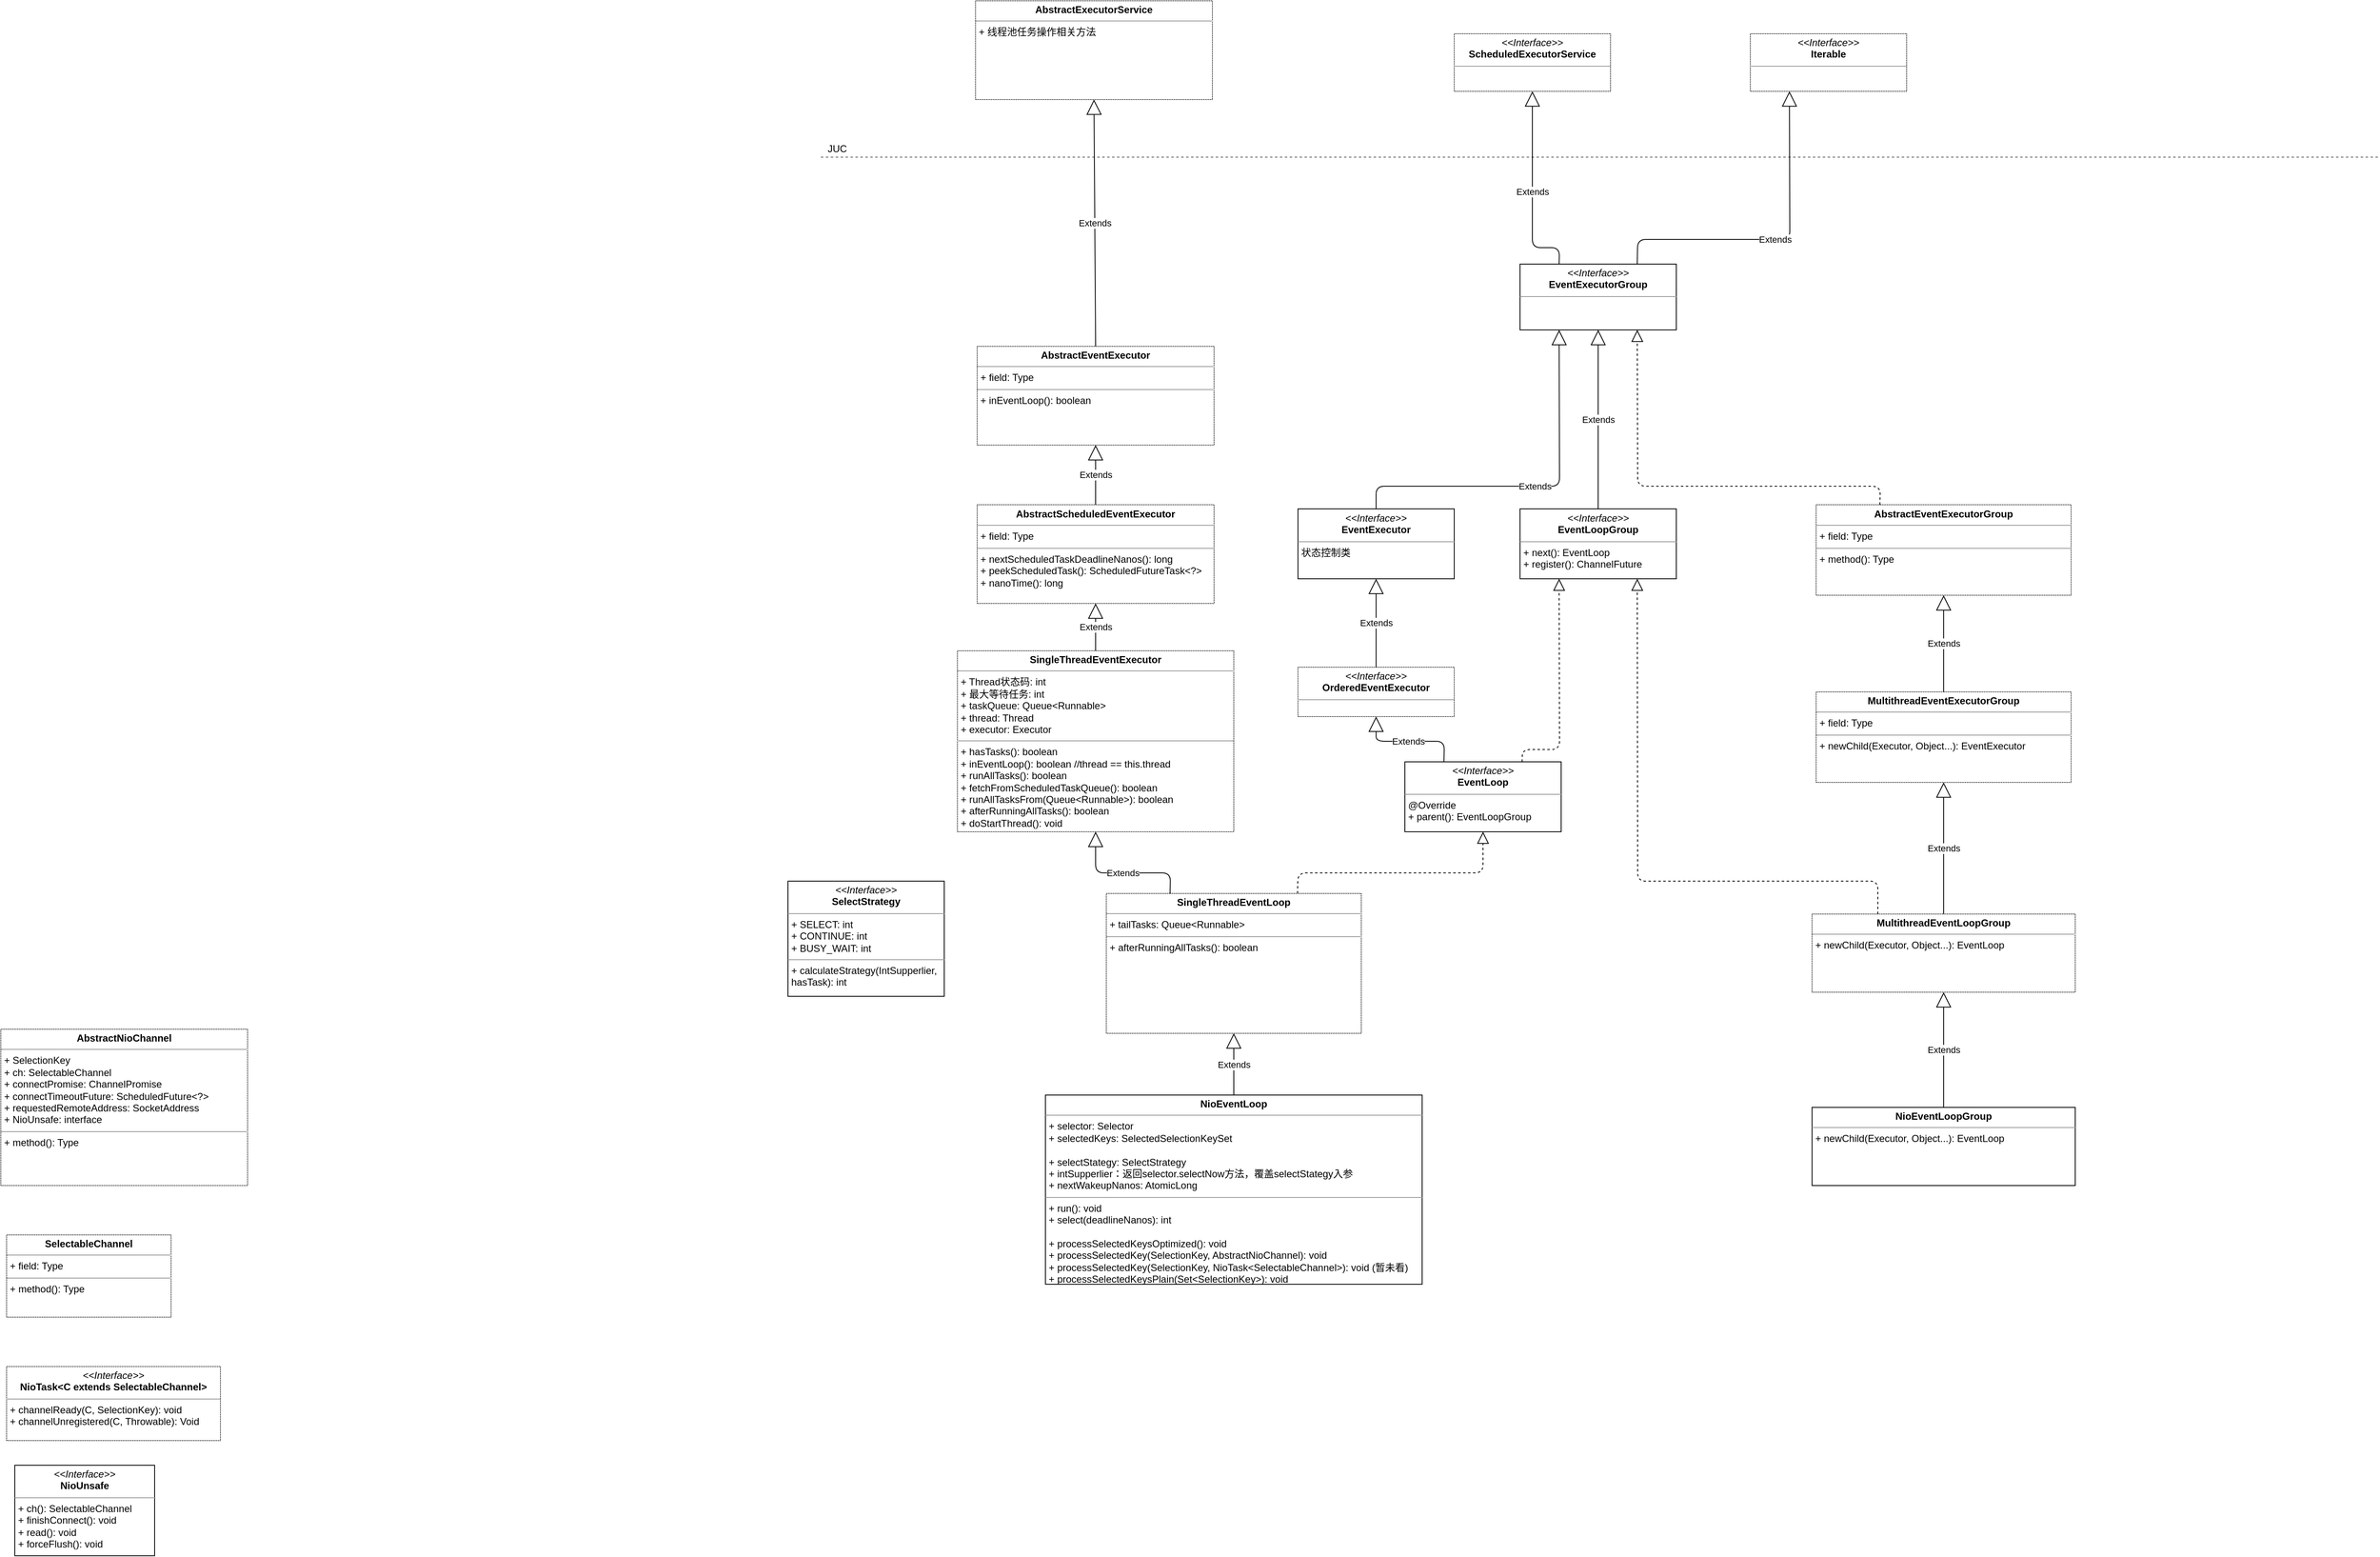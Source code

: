 <mxfile version="14.7.7" type="github" pages="3">
  <diagram id="DDf6Si7hI6gckKC9rxQ4" name="NioEventLoop">
    <mxGraphModel dx="2500" dy="1974" grid="1" gridSize="10" guides="1" tooltips="1" connect="1" arrows="1" fold="1" page="1" pageScale="1" pageWidth="827" pageHeight="1169" math="0" shadow="0">
      <root>
        <mxCell id="0" />
        <mxCell id="1" parent="0" />
        <mxCell id="Be-V4V3GPX-fZBKAhtMd-1" value="&lt;p style=&quot;margin: 0px ; margin-top: 4px ; text-align: center&quot;&gt;&lt;b&gt;SingleThreadEventExecutor&lt;/b&gt;&lt;/p&gt;&lt;hr size=&quot;1&quot;&gt;&lt;p style=&quot;margin: 0px ; margin-left: 4px&quot;&gt;+ Thread状态码: int&lt;/p&gt;&lt;p style=&quot;margin: 0px ; margin-left: 4px&quot;&gt;+ 最大等待任务: int&lt;/p&gt;&lt;p style=&quot;margin: 0px ; margin-left: 4px&quot;&gt;+ taskQueue: Queue&amp;lt;Runnable&amp;gt;&lt;/p&gt;&lt;p style=&quot;margin: 0px ; margin-left: 4px&quot;&gt;+ thread: Thread&lt;/p&gt;&lt;p style=&quot;margin: 0px ; margin-left: 4px&quot;&gt;+ executor: Executor&lt;/p&gt;&lt;hr size=&quot;1&quot;&gt;&lt;p style=&quot;margin: 0px ; margin-left: 4px&quot;&gt;+ hasTasks(): boolean&lt;/p&gt;&lt;p style=&quot;margin: 0px ; margin-left: 4px&quot;&gt;+ inEventLoop(): boolean //thread == this.thread&lt;/p&gt;&lt;p style=&quot;margin: 0px ; margin-left: 4px&quot;&gt;+ runAllTasks(): boolean&lt;/p&gt;&lt;p style=&quot;margin: 0px ; margin-left: 4px&quot;&gt;+ fetchFromScheduledTaskQueue(): boolean&lt;/p&gt;&lt;p style=&quot;margin: 0px ; margin-left: 4px&quot;&gt;+ runAllTasksFrom(Queue&amp;lt;Runnable&amp;gt;): boolean&lt;/p&gt;&lt;p style=&quot;margin: 0px ; margin-left: 4px&quot;&gt;+ afterRunningAllTasks(): boolean&lt;/p&gt;&lt;p style=&quot;margin: 0px ; margin-left: 4px&quot;&gt;+ doStartThread(): void&lt;/p&gt;" style="verticalAlign=top;align=left;overflow=fill;fontSize=12;fontFamily=Helvetica;html=1;dashed=1;dashPattern=1 1;" parent="1" vertex="1">
          <mxGeometry x="336" y="120" width="336" height="220" as="geometry" />
        </mxCell>
        <mxCell id="Zlzf69k-lu1rIVjhK5aO-1" value="&lt;p style=&quot;margin: 0px ; margin-top: 4px ; text-align: center&quot;&gt;&lt;b&gt;SingleThreadEventLoop&lt;/b&gt;&lt;/p&gt;&lt;hr size=&quot;1&quot;&gt;&lt;p style=&quot;margin: 0px ; margin-left: 4px&quot;&gt;+ tailTasks: Queue&amp;lt;Runnable&amp;gt;&lt;/p&gt;&lt;hr size=&quot;1&quot;&gt;&lt;p style=&quot;margin: 0px ; margin-left: 4px&quot;&gt;+ afterRunningAllTasks(): boolean&lt;/p&gt;" style="verticalAlign=top;align=left;overflow=fill;fontSize=12;fontFamily=Helvetica;html=1;dashed=1;dashPattern=1 1;" parent="1" vertex="1">
          <mxGeometry x="517" y="415" width="310" height="170" as="geometry" />
        </mxCell>
        <mxCell id="Zlzf69k-lu1rIVjhK5aO-2" value="&lt;p style=&quot;margin: 0px ; margin-top: 4px ; text-align: center&quot;&gt;&lt;i&gt;&amp;lt;&amp;lt;Interface&amp;gt;&amp;gt;&lt;/i&gt;&lt;br&gt;&lt;b&gt;EventLoop&lt;/b&gt;&lt;/p&gt;&lt;hr size=&quot;1&quot;&gt;&lt;p style=&quot;margin: 0px ; margin-left: 4px&quot;&gt;&lt;/p&gt;&lt;p style=&quot;margin: 0px ; margin-left: 4px&quot;&gt;@Override&lt;/p&gt;&lt;p style=&quot;margin: 0px ; margin-left: 4px&quot;&gt;+ parent(): EventLoopGroup&lt;br&gt;&lt;br&gt;&lt;/p&gt;" style="verticalAlign=top;align=left;overflow=fill;fontSize=12;fontFamily=Helvetica;html=1;" parent="1" vertex="1">
          <mxGeometry x="880" y="255" width="190" height="85" as="geometry" />
        </mxCell>
        <mxCell id="Zlzf69k-lu1rIVjhK5aO-3" value="&lt;p style=&quot;margin: 0px ; margin-top: 4px ; text-align: center&quot;&gt;&lt;i&gt;&amp;lt;&amp;lt;Interface&amp;gt;&amp;gt;&lt;/i&gt;&lt;br&gt;&lt;b&gt;EventLoopGroup&lt;/b&gt;&lt;/p&gt;&lt;hr size=&quot;1&quot;&gt;&lt;p style=&quot;margin: 0px ; margin-left: 4px&quot;&gt;&lt;/p&gt;&lt;p style=&quot;margin: 0px ; margin-left: 4px&quot;&gt;&lt;span&gt;+ next(): EventLoop&lt;/span&gt;&lt;br&gt;&lt;/p&gt;&lt;p style=&quot;margin: 0px ; margin-left: 4px&quot;&gt;&lt;span&gt;+ register(): ChannelFuture&lt;/span&gt;&lt;/p&gt;&lt;p style=&quot;margin: 0px ; margin-left: 4px&quot;&gt;&lt;br&gt;&lt;/p&gt;" style="verticalAlign=top;align=left;overflow=fill;fontSize=12;fontFamily=Helvetica;html=1;" parent="1" vertex="1">
          <mxGeometry x="1020" y="-52.5" width="190" height="85" as="geometry" />
        </mxCell>
        <mxCell id="Zlzf69k-lu1rIVjhK5aO-4" value="&lt;p style=&quot;margin: 0px ; margin-top: 4px ; text-align: center&quot;&gt;&lt;i&gt;&amp;lt;&amp;lt;Interface&amp;gt;&amp;gt;&lt;/i&gt;&lt;br&gt;&lt;b&gt;EventExecutor&lt;/b&gt;&lt;/p&gt;&lt;hr size=&quot;1&quot;&gt;&lt;p style=&quot;margin: 0px ; margin-left: 4px&quot;&gt;&lt;/p&gt;&lt;p style=&quot;margin: 0px ; margin-left: 4px&quot;&gt;状态控制类&lt;/p&gt;&lt;p style=&quot;margin: 0px ; margin-left: 4px&quot;&gt;&lt;br&gt;&lt;/p&gt;" style="verticalAlign=top;align=left;overflow=fill;fontSize=12;fontFamily=Helvetica;html=1;" parent="1" vertex="1">
          <mxGeometry x="750" y="-52.5" width="190" height="85" as="geometry" />
        </mxCell>
        <mxCell id="Zlzf69k-lu1rIVjhK5aO-5" value="Extends" style="endArrow=block;endSize=16;endFill=0;html=1;entryX=0.5;entryY=1;entryDx=0;entryDy=0;exitX=0.25;exitY=0;exitDx=0;exitDy=0;" parent="1" source="Zlzf69k-lu1rIVjhK5aO-1" target="Be-V4V3GPX-fZBKAhtMd-1" edge="1">
          <mxGeometry width="160" relative="1" as="geometry">
            <mxPoint x="672" y="410" as="sourcePoint" />
            <mxPoint x="780" y="210" as="targetPoint" />
            <Array as="points">
              <mxPoint x="595" y="390" />
              <mxPoint x="504" y="390" />
            </Array>
          </mxGeometry>
        </mxCell>
        <mxCell id="Zlzf69k-lu1rIVjhK5aO-6" value="" style="endArrow=block;dashed=1;endFill=0;endSize=12;html=1;exitX=0.75;exitY=0;exitDx=0;exitDy=0;entryX=0.5;entryY=1;entryDx=0;entryDy=0;" parent="1" source="Zlzf69k-lu1rIVjhK5aO-1" target="Zlzf69k-lu1rIVjhK5aO-2" edge="1">
          <mxGeometry width="160" relative="1" as="geometry">
            <mxPoint x="770" y="320" as="sourcePoint" />
            <mxPoint x="930" y="320" as="targetPoint" />
            <Array as="points">
              <mxPoint x="750" y="390" />
              <mxPoint x="975" y="390" />
            </Array>
          </mxGeometry>
        </mxCell>
        <mxCell id="Zlzf69k-lu1rIVjhK5aO-8" value="&lt;p style=&quot;margin: 0px ; margin-top: 4px ; text-align: center&quot;&gt;&lt;b&gt;NioEventLoop&lt;/b&gt;&lt;/p&gt;&lt;hr size=&quot;1&quot;&gt;&lt;p style=&quot;margin: 0px ; margin-left: 4px&quot;&gt;+ selector: Selector&lt;/p&gt;&lt;p style=&quot;margin: 0px ; margin-left: 4px&quot;&gt;+ selectedKeys: SelectedSelectionKeySet&lt;/p&gt;&lt;p style=&quot;margin: 0px ; margin-left: 4px&quot;&gt;&lt;br&gt;&lt;/p&gt;&lt;p style=&quot;margin: 0px ; margin-left: 4px&quot;&gt;+ selectStategy: SelectStrategy&lt;/p&gt;&lt;p style=&quot;margin: 0px ; margin-left: 4px&quot;&gt;+ intSupperlier：返回selector.selectNow方法，覆盖selectStategy入参&lt;/p&gt;&lt;p style=&quot;margin: 0px ; margin-left: 4px&quot;&gt;+ nextWakeupNanos: AtomicLong&lt;/p&gt;&lt;hr size=&quot;1&quot;&gt;&lt;p style=&quot;margin: 0px ; margin-left: 4px&quot;&gt;+ run(): void&lt;/p&gt;&lt;p style=&quot;margin: 0px ; margin-left: 4px&quot;&gt;+ select(deadlineNanos): int&lt;/p&gt;&lt;p style=&quot;margin: 0px ; margin-left: 4px&quot;&gt;&lt;br&gt;&lt;/p&gt;&lt;p style=&quot;margin: 0px ; margin-left: 4px&quot;&gt;+ processSelectedKeysOptimized(): void&lt;/p&gt;&lt;p style=&quot;margin: 0px ; margin-left: 4px&quot;&gt;+ processSelectedKey(SelectionKey, AbstractNioChannel): void&lt;/p&gt;&lt;p style=&quot;margin: 0px ; margin-left: 4px&quot;&gt;+ processSelectedKey(SelectionKey, NioTask&amp;lt;SelectableChannel&amp;gt;): void (暂未看)&lt;/p&gt;&lt;p style=&quot;margin: 0px ; margin-left: 4px&quot;&gt;+ processSelectedKeysPlain(Set&amp;lt;SelectionKey&amp;gt;): void&lt;/p&gt;" style="verticalAlign=top;align=left;overflow=fill;fontSize=12;fontFamily=Helvetica;html=1;" parent="1" vertex="1">
          <mxGeometry x="443" y="660" width="458" height="230" as="geometry" />
        </mxCell>
        <mxCell id="Zlzf69k-lu1rIVjhK5aO-9" value="Extends" style="endArrow=block;endSize=16;endFill=0;html=1;exitX=0.5;exitY=0;exitDx=0;exitDy=0;entryX=0.5;entryY=1;entryDx=0;entryDy=0;" parent="1" source="Zlzf69k-lu1rIVjhK5aO-8" target="Zlzf69k-lu1rIVjhK5aO-1" edge="1">
          <mxGeometry width="160" relative="1" as="geometry">
            <mxPoint x="500" y="610" as="sourcePoint" />
            <mxPoint x="660" y="610" as="targetPoint" />
          </mxGeometry>
        </mxCell>
        <mxCell id="Zlzf69k-lu1rIVjhK5aO-10" value="&lt;p style=&quot;margin: 0px ; margin-top: 4px ; text-align: center&quot;&gt;&lt;i&gt;&amp;lt;&amp;lt;Interface&amp;gt;&amp;gt;&lt;/i&gt;&lt;br&gt;&lt;b&gt;SelectStrategy&lt;/b&gt;&lt;/p&gt;&lt;hr size=&quot;1&quot;&gt;&lt;p style=&quot;margin: 0px ; margin-left: 4px&quot;&gt;+ SELECT: int&lt;br&gt;+ CONTINUE: int&lt;/p&gt;&lt;p style=&quot;margin: 0px ; margin-left: 4px&quot;&gt;+ BUSY_WAIT: int&lt;/p&gt;&lt;hr size=&quot;1&quot;&gt;&lt;p style=&quot;margin: 0px ; margin-left: 4px&quot;&gt;+ calculateStrategy(IntSupperlier,&lt;/p&gt;&lt;p style=&quot;margin: 0px ; margin-left: 4px&quot;&gt;hasTask): int&lt;br&gt;&lt;/p&gt;" style="verticalAlign=top;align=left;overflow=fill;fontSize=12;fontFamily=Helvetica;html=1;" parent="1" vertex="1">
          <mxGeometry x="130" y="400" width="190" height="140" as="geometry" />
        </mxCell>
        <mxCell id="Zlzf69k-lu1rIVjhK5aO-11" value="&lt;p style=&quot;margin: 0px ; margin-top: 4px ; text-align: center&quot;&gt;&lt;b&gt;AbstractScheduledEventExecutor&lt;/b&gt;&lt;/p&gt;&lt;hr size=&quot;1&quot;&gt;&lt;p style=&quot;margin: 0px ; margin-left: 4px&quot;&gt;+ field: Type&lt;/p&gt;&lt;hr size=&quot;1&quot;&gt;&lt;p style=&quot;margin: 0px ; margin-left: 4px&quot;&gt;+ nextScheduledTaskDeadlineNanos(): long&lt;/p&gt;&lt;p style=&quot;margin: 0px ; margin-left: 4px&quot;&gt;+ peekScheduledTask(): ScheduledFutureTask&amp;lt;?&amp;gt;&lt;/p&gt;&lt;p style=&quot;margin: 0px ; margin-left: 4px&quot;&gt;+ nanoTime(): long&lt;/p&gt;&lt;p style=&quot;margin: 0px ; margin-left: 4px&quot;&gt;&lt;br&gt;&lt;/p&gt;" style="verticalAlign=top;align=left;overflow=fill;fontSize=12;fontFamily=Helvetica;html=1;dashed=1;dashPattern=1 1;" parent="1" vertex="1">
          <mxGeometry x="360" y="-57.5" width="288" height="120" as="geometry" />
        </mxCell>
        <mxCell id="Zlzf69k-lu1rIVjhK5aO-13" value="&lt;p style=&quot;margin: 0px ; margin-top: 4px ; text-align: center&quot;&gt;&lt;b&gt;AbstractEventExecutor&lt;/b&gt;&lt;/p&gt;&lt;hr size=&quot;1&quot;&gt;&lt;p style=&quot;margin: 0px ; margin-left: 4px&quot;&gt;+ field: Type&lt;/p&gt;&lt;hr size=&quot;1&quot;&gt;&lt;p style=&quot;margin: 0px ; margin-left: 4px&quot;&gt;+ inEventLoop(): boolean&lt;/p&gt;" style="verticalAlign=top;align=left;overflow=fill;fontSize=12;fontFamily=Helvetica;html=1;dashed=1;dashPattern=1 1;" parent="1" vertex="1">
          <mxGeometry x="360" y="-250" width="288" height="120" as="geometry" />
        </mxCell>
        <mxCell id="Zlzf69k-lu1rIVjhK5aO-14" value="&lt;p style=&quot;margin: 0px ; margin-top: 4px ; text-align: center&quot;&gt;&lt;i&gt;&amp;lt;&amp;lt;Interface&amp;gt;&amp;gt;&lt;/i&gt;&lt;br&gt;&lt;b&gt;EventExecutorGroup&lt;/b&gt;&lt;/p&gt;&lt;hr size=&quot;1&quot;&gt;&lt;p style=&quot;margin: 0px ; margin-left: 4px&quot;&gt;&lt;br&gt;&lt;/p&gt;" style="verticalAlign=top;align=left;overflow=fill;fontSize=12;fontFamily=Helvetica;html=1;" parent="1" vertex="1">
          <mxGeometry x="1020" y="-350" width="190" height="80" as="geometry" />
        </mxCell>
        <mxCell id="Zlzf69k-lu1rIVjhK5aO-15" value="&lt;p style=&quot;margin: 0px ; margin-top: 4px ; text-align: center&quot;&gt;&lt;b&gt;AbstractExecutorService&lt;/b&gt;&lt;/p&gt;&lt;hr size=&quot;1&quot;&gt;&lt;p style=&quot;margin: 0px ; margin-left: 4px&quot;&gt;+ 线程池任务操作相关方法&lt;/p&gt;" style="verticalAlign=top;align=left;overflow=fill;fontSize=12;fontFamily=Helvetica;html=1;dashed=1;dashPattern=1 1;" parent="1" vertex="1">
          <mxGeometry x="358" y="-670" width="288" height="120" as="geometry" />
        </mxCell>
        <mxCell id="Zlzf69k-lu1rIVjhK5aO-16" value="" style="endArrow=none;dashed=1;html=1;fillColor=#f5f5f5;strokeColor=#666666;" parent="1" edge="1">
          <mxGeometry width="50" height="50" relative="1" as="geometry">
            <mxPoint x="170" y="-480" as="sourcePoint" />
            <mxPoint x="2062.941" y="-480" as="targetPoint" />
          </mxGeometry>
        </mxCell>
        <mxCell id="Zlzf69k-lu1rIVjhK5aO-17" value="JUC" style="text;html=1;strokeColor=none;fillColor=none;align=center;verticalAlign=middle;whiteSpace=wrap;rounded=0;" parent="1" vertex="1">
          <mxGeometry x="170" y="-500" width="40" height="20" as="geometry" />
        </mxCell>
        <mxCell id="Zlzf69k-lu1rIVjhK5aO-19" value="Extends" style="endArrow=block;endSize=16;endFill=0;html=1;exitX=0.5;exitY=0;exitDx=0;exitDy=0;entryX=0.5;entryY=1;entryDx=0;entryDy=0;" parent="1" source="Zlzf69k-lu1rIVjhK5aO-13" target="Zlzf69k-lu1rIVjhK5aO-15" edge="1">
          <mxGeometry width="160" relative="1" as="geometry">
            <mxPoint x="470" y="-460" as="sourcePoint" />
            <mxPoint x="630" y="-460" as="targetPoint" />
          </mxGeometry>
        </mxCell>
        <mxCell id="Zlzf69k-lu1rIVjhK5aO-20" value="Extends" style="endArrow=block;endSize=16;endFill=0;html=1;exitX=0.5;exitY=0;exitDx=0;exitDy=0;entryX=0.5;entryY=1;entryDx=0;entryDy=0;" parent="1" source="Be-V4V3GPX-fZBKAhtMd-1" target="Zlzf69k-lu1rIVjhK5aO-11" edge="1">
          <mxGeometry width="160" relative="1" as="geometry">
            <mxPoint x="512" y="410" as="sourcePoint" />
            <mxPoint x="512" y="320" as="targetPoint" />
          </mxGeometry>
        </mxCell>
        <mxCell id="Zlzf69k-lu1rIVjhK5aO-21" value="Extends" style="endArrow=block;endSize=16;endFill=0;html=1;exitX=0.5;exitY=0;exitDx=0;exitDy=0;entryX=0.5;entryY=1;entryDx=0;entryDy=0;" parent="1" source="Zlzf69k-lu1rIVjhK5aO-11" target="Zlzf69k-lu1rIVjhK5aO-13" edge="1">
          <mxGeometry width="160" relative="1" as="geometry">
            <mxPoint x="522" y="420" as="sourcePoint" />
            <mxPoint x="522" y="330" as="targetPoint" />
          </mxGeometry>
        </mxCell>
        <mxCell id="3vGNYZLkO1yV4LC2Xz1X-1" value="&lt;p style=&quot;margin: 0px ; margin-top: 4px ; text-align: center&quot;&gt;&lt;b&gt;AbstractNioChannel&lt;/b&gt;&lt;/p&gt;&lt;hr size=&quot;1&quot;&gt;&lt;p style=&quot;margin: 0px ; margin-left: 4px&quot;&gt;+ SelectionKey&lt;/p&gt;&lt;p style=&quot;margin: 0px ; margin-left: 4px&quot;&gt;+ ch: SelectableChannel&lt;/p&gt;&lt;p style=&quot;margin: 0px ; margin-left: 4px&quot;&gt;+ connectPromise: ChannelPromise&lt;/p&gt;&lt;p style=&quot;margin: 0px ; margin-left: 4px&quot;&gt;+ connectTimeoutFuture: ScheduledFuture&amp;lt;?&amp;gt;&lt;/p&gt;&lt;p style=&quot;margin: 0px ; margin-left: 4px&quot;&gt;+ requestedRemoteAddress: SocketAddress&lt;/p&gt;&lt;p style=&quot;margin: 0px ; margin-left: 4px&quot;&gt;+ NioUnsafe: interface&lt;/p&gt;&lt;hr size=&quot;1&quot;&gt;&lt;p style=&quot;margin: 0px ; margin-left: 4px&quot;&gt;+ method(): Type&lt;/p&gt;" style="verticalAlign=top;align=left;overflow=fill;fontSize=12;fontFamily=Helvetica;html=1;dashed=1;dashPattern=1 1;" parent="1" vertex="1">
          <mxGeometry x="-827" y="580" width="300" height="190" as="geometry" />
        </mxCell>
        <mxCell id="mLZd_gFcnLGiPh0xzBFw-1" value="&lt;p style=&quot;margin: 0px ; margin-top: 4px ; text-align: center&quot;&gt;&lt;i&gt;&amp;lt;&amp;lt;Interface&amp;gt;&amp;gt;&lt;/i&gt;&lt;br&gt;&lt;b&gt;NioUnsafe&lt;/b&gt;&lt;/p&gt;&lt;hr size=&quot;1&quot;&gt;&lt;p style=&quot;margin: 0px ; margin-left: 4px&quot;&gt;+ ch(): SelectableChannel&lt;br&gt;+ finishConnect(): void&lt;/p&gt;&lt;p style=&quot;margin: 0px ; margin-left: 4px&quot;&gt;+ read(): void&lt;/p&gt;&lt;p style=&quot;margin: 0px ; margin-left: 4px&quot;&gt;+ forceFlush(): void&lt;/p&gt;" style="verticalAlign=top;align=left;overflow=fill;fontSize=12;fontFamily=Helvetica;html=1;" parent="1" vertex="1">
          <mxGeometry x="-810" y="1110" width="170" height="110" as="geometry" />
        </mxCell>
        <mxCell id="JGBUPyrE6SJgA9BxXM_N-1" value="&lt;p style=&quot;margin: 0px ; margin-top: 4px ; text-align: center&quot;&gt;&lt;b&gt;SelectableChannel&lt;/b&gt;&lt;/p&gt;&lt;hr size=&quot;1&quot;&gt;&lt;p style=&quot;margin: 0px ; margin-left: 4px&quot;&gt;+ field: Type&lt;/p&gt;&lt;hr size=&quot;1&quot;&gt;&lt;p style=&quot;margin: 0px ; margin-left: 4px&quot;&gt;+ method(): Type&lt;/p&gt;" style="verticalAlign=top;align=left;overflow=fill;fontSize=12;fontFamily=Helvetica;html=1;dashed=1;dashPattern=1 1;" parent="1" vertex="1">
          <mxGeometry x="-820" y="830" width="200" height="100" as="geometry" />
        </mxCell>
        <mxCell id="JGBUPyrE6SJgA9BxXM_N-2" value="&lt;p style=&quot;margin: 0px ; margin-top: 4px ; text-align: center&quot;&gt;&lt;i&gt;&amp;lt;&amp;lt;Interface&amp;gt;&amp;gt;&lt;/i&gt;&lt;br&gt;&lt;b&gt;NioTask&amp;lt;C extends SelectableChannel&amp;gt;&lt;/b&gt;&lt;/p&gt;&lt;hr size=&quot;1&quot;&gt;&lt;p style=&quot;margin: 0px ; margin-left: 4px&quot;&gt;+ channelReady(C, SelectionKey): void&lt;br&gt;+ channelUnregistered(C, Throwable): Void&lt;/p&gt;" style="verticalAlign=top;align=left;overflow=fill;fontSize=12;fontFamily=Helvetica;html=1;dashed=1;dashPattern=1 1;" parent="1" vertex="1">
          <mxGeometry x="-820" y="990" width="260" height="90" as="geometry" />
        </mxCell>
        <mxCell id="XdHo_JYSF3nscPaMC1JQ-1" value="&lt;p style=&quot;margin: 0px ; margin-top: 4px ; text-align: center&quot;&gt;&lt;b&gt;NioEventLoopGroup&lt;/b&gt;&lt;/p&gt;&lt;hr size=&quot;1&quot;&gt;&lt;p style=&quot;margin: 0px ; margin-left: 4px&quot;&gt;+ newChild(Executor, Object...): EventLoop&lt;/p&gt;" style="verticalAlign=top;align=left;overflow=fill;fontSize=12;fontFamily=Helvetica;html=1;" parent="1" vertex="1">
          <mxGeometry x="1375" y="675" width="320" height="95" as="geometry" />
        </mxCell>
        <mxCell id="XdHo_JYSF3nscPaMC1JQ-2" value="&lt;p style=&quot;margin: 0px ; margin-top: 4px ; text-align: center&quot;&gt;&lt;b&gt;MultithreadEventLoopGroup&lt;/b&gt;&lt;/p&gt;&lt;hr size=&quot;1&quot;&gt;&lt;p style=&quot;margin: 0px ; margin-left: 4px&quot;&gt;+ newChild(Executor, Object...): EventLoop&lt;/p&gt;" style="verticalAlign=top;align=left;overflow=fill;fontSize=12;fontFamily=Helvetica;html=1;dashed=1;dashPattern=1 1;" parent="1" vertex="1">
          <mxGeometry x="1375" y="440" width="320" height="95" as="geometry" />
        </mxCell>
        <mxCell id="XdHo_JYSF3nscPaMC1JQ-4" value="&lt;p style=&quot;margin: 0px ; margin-top: 4px ; text-align: center&quot;&gt;&lt;b&gt;MultithreadEventExecutorGroup&lt;/b&gt;&lt;/p&gt;&lt;hr size=&quot;1&quot;&gt;&lt;p style=&quot;margin: 0px ; margin-left: 4px&quot;&gt;+ field: Type&lt;/p&gt;&lt;hr size=&quot;1&quot;&gt;&lt;p style=&quot;margin: 0px ; margin-left: 4px&quot;&gt;+ newChild(Executor, Object...): EventExecutor&lt;/p&gt;" style="verticalAlign=top;align=left;overflow=fill;fontSize=12;fontFamily=Helvetica;html=1;dashed=1;dashPattern=1 1;" parent="1" vertex="1">
          <mxGeometry x="1380" y="170" width="310" height="110" as="geometry" />
        </mxCell>
        <mxCell id="XdHo_JYSF3nscPaMC1JQ-5" value="Extends" style="endArrow=block;endSize=16;endFill=0;html=1;exitX=0.5;exitY=0;exitDx=0;exitDy=0;entryX=0.5;entryY=1;entryDx=0;entryDy=0;" parent="1" source="XdHo_JYSF3nscPaMC1JQ-2" target="XdHo_JYSF3nscPaMC1JQ-4" edge="1">
          <mxGeometry width="160" relative="1" as="geometry">
            <mxPoint x="1230" y="150" as="sourcePoint" />
            <mxPoint x="1390" y="150" as="targetPoint" />
          </mxGeometry>
        </mxCell>
        <mxCell id="XdHo_JYSF3nscPaMC1JQ-6" value="&lt;p style=&quot;margin: 0px ; margin-top: 4px ; text-align: center&quot;&gt;&lt;b&gt;AbstractEventExecutorGroup&lt;/b&gt;&lt;/p&gt;&lt;hr size=&quot;1&quot;&gt;&lt;p style=&quot;margin: 0px ; margin-left: 4px&quot;&gt;+ field: Type&lt;/p&gt;&lt;hr size=&quot;1&quot;&gt;&lt;p style=&quot;margin: 0px ; margin-left: 4px&quot;&gt;+ method(): Type&lt;/p&gt;" style="verticalAlign=top;align=left;overflow=fill;fontSize=12;fontFamily=Helvetica;html=1;dashed=1;dashPattern=1 1;" parent="1" vertex="1">
          <mxGeometry x="1380" y="-57.5" width="310" height="110" as="geometry" />
        </mxCell>
        <mxCell id="XdHo_JYSF3nscPaMC1JQ-7" value="Extends" style="endArrow=block;endSize=16;endFill=0;html=1;exitX=0.5;exitY=0;exitDx=0;exitDy=0;entryX=0.5;entryY=1;entryDx=0;entryDy=0;" parent="1" source="XdHo_JYSF3nscPaMC1JQ-4" target="XdHo_JYSF3nscPaMC1JQ-6" edge="1">
          <mxGeometry width="160" relative="1" as="geometry">
            <mxPoint x="1220" y="-10" as="sourcePoint" />
            <mxPoint x="1380" y="-10" as="targetPoint" />
          </mxGeometry>
        </mxCell>
        <mxCell id="XdHo_JYSF3nscPaMC1JQ-10" value="Extends" style="endArrow=block;endSize=16;endFill=0;html=1;exitX=0.5;exitY=0;exitDx=0;exitDy=0;entryX=0.5;entryY=1;entryDx=0;entryDy=0;" parent="1" source="XdHo_JYSF3nscPaMC1JQ-1" target="XdHo_JYSF3nscPaMC1JQ-2" edge="1">
          <mxGeometry width="160" relative="1" as="geometry">
            <mxPoint x="1170" y="640" as="sourcePoint" />
            <mxPoint x="1330" y="640" as="targetPoint" />
          </mxGeometry>
        </mxCell>
        <mxCell id="XdHo_JYSF3nscPaMC1JQ-11" value="&lt;p style=&quot;margin: 0px ; margin-top: 4px ; text-align: center&quot;&gt;&lt;i&gt;&amp;lt;&amp;lt;Interface&amp;gt;&amp;gt;&lt;/i&gt;&lt;br&gt;&lt;b&gt;OrderedEventExecutor&lt;/b&gt;&lt;/p&gt;&lt;hr size=&quot;1&quot;&gt;&lt;p style=&quot;margin: 0px ; margin-left: 4px&quot;&gt;&lt;br&gt;&lt;/p&gt;" style="verticalAlign=top;align=left;overflow=fill;fontSize=12;fontFamily=Helvetica;html=1;dashed=1;dashPattern=1 1;" parent="1" vertex="1">
          <mxGeometry x="750" y="140" width="190" height="60" as="geometry" />
        </mxCell>
        <mxCell id="XdHo_JYSF3nscPaMC1JQ-12" value="Extends" style="endArrow=block;endSize=16;endFill=0;html=1;exitX=0.25;exitY=0;exitDx=0;exitDy=0;entryX=0.5;entryY=1;entryDx=0;entryDy=0;" parent="1" source="Zlzf69k-lu1rIVjhK5aO-2" target="XdHo_JYSF3nscPaMC1JQ-11" edge="1">
          <mxGeometry width="160" relative="1" as="geometry">
            <mxPoint x="1010" y="200" as="sourcePoint" />
            <mxPoint x="1170" y="200" as="targetPoint" />
            <Array as="points">
              <mxPoint x="928" y="230" />
              <mxPoint x="845" y="230" />
            </Array>
          </mxGeometry>
        </mxCell>
        <mxCell id="XdHo_JYSF3nscPaMC1JQ-14" value="Extends" style="endArrow=block;endSize=16;endFill=0;html=1;exitX=0.5;exitY=0;exitDx=0;exitDy=0;entryX=0.5;entryY=1;entryDx=0;entryDy=0;" parent="1" source="XdHo_JYSF3nscPaMC1JQ-11" target="Zlzf69k-lu1rIVjhK5aO-4" edge="1">
          <mxGeometry width="160" relative="1" as="geometry">
            <mxPoint x="890" y="110" as="sourcePoint" />
            <mxPoint x="1050" y="110" as="targetPoint" />
          </mxGeometry>
        </mxCell>
        <mxCell id="XdHo_JYSF3nscPaMC1JQ-15" value="" style="endArrow=block;dashed=1;endFill=0;endSize=12;html=1;exitX=0.75;exitY=0;exitDx=0;exitDy=0;entryX=0.25;entryY=1;entryDx=0;entryDy=0;" parent="1" source="Zlzf69k-lu1rIVjhK5aO-2" target="Zlzf69k-lu1rIVjhK5aO-3" edge="1">
          <mxGeometry width="160" relative="1" as="geometry">
            <mxPoint x="1050" y="190" as="sourcePoint" />
            <mxPoint x="1210" y="190" as="targetPoint" />
            <Array as="points">
              <mxPoint x="1023" y="240" />
              <mxPoint x="1068" y="240" />
            </Array>
          </mxGeometry>
        </mxCell>
        <mxCell id="XdHo_JYSF3nscPaMC1JQ-16" value="Extends" style="endArrow=block;endSize=16;endFill=0;html=1;exitX=0.5;exitY=0;exitDx=0;exitDy=0;entryX=0.25;entryY=1;entryDx=0;entryDy=0;" parent="1" source="Zlzf69k-lu1rIVjhK5aO-4" target="Zlzf69k-lu1rIVjhK5aO-14" edge="1">
          <mxGeometry width="160" relative="1" as="geometry">
            <mxPoint x="870" y="-100" as="sourcePoint" />
            <mxPoint x="1030" y="-100" as="targetPoint" />
            <Array as="points">
              <mxPoint x="845" y="-80" />
              <mxPoint x="1068" y="-80" />
            </Array>
          </mxGeometry>
        </mxCell>
        <mxCell id="XdHo_JYSF3nscPaMC1JQ-17" value="Extends" style="endArrow=block;endSize=16;endFill=0;html=1;exitX=0.5;exitY=0;exitDx=0;exitDy=0;entryX=0.5;entryY=1;entryDx=0;entryDy=0;" parent="1" source="Zlzf69k-lu1rIVjhK5aO-3" target="Zlzf69k-lu1rIVjhK5aO-14" edge="1">
          <mxGeometry width="160" relative="1" as="geometry">
            <mxPoint x="1120" y="-120" as="sourcePoint" />
            <mxPoint x="1280" y="-120" as="targetPoint" />
          </mxGeometry>
        </mxCell>
        <mxCell id="XdHo_JYSF3nscPaMC1JQ-19" value="" style="endArrow=block;dashed=1;endFill=0;endSize=12;html=1;exitX=0.25;exitY=0;exitDx=0;exitDy=0;entryX=0.75;entryY=1;entryDx=0;entryDy=0;" parent="1" source="XdHo_JYSF3nscPaMC1JQ-2" target="Zlzf69k-lu1rIVjhK5aO-3" edge="1">
          <mxGeometry width="160" relative="1" as="geometry">
            <mxPoint x="1250" y="270" as="sourcePoint" />
            <mxPoint x="1410" y="270" as="targetPoint" />
            <Array as="points">
              <mxPoint x="1455" y="400" />
              <mxPoint x="1163" y="400" />
            </Array>
          </mxGeometry>
        </mxCell>
        <mxCell id="XdHo_JYSF3nscPaMC1JQ-20" value="" style="endArrow=block;dashed=1;endFill=0;endSize=12;html=1;exitX=0.25;exitY=0;exitDx=0;exitDy=0;entryX=0.75;entryY=1;entryDx=0;entryDy=0;" parent="1" source="XdHo_JYSF3nscPaMC1JQ-6" target="Zlzf69k-lu1rIVjhK5aO-14" edge="1">
          <mxGeometry width="160" relative="1" as="geometry">
            <mxPoint x="1310" y="-160" as="sourcePoint" />
            <mxPoint x="1470" y="-160" as="targetPoint" />
            <Array as="points">
              <mxPoint x="1458" y="-80" />
              <mxPoint x="1163" y="-80" />
            </Array>
          </mxGeometry>
        </mxCell>
        <mxCell id="XdHo_JYSF3nscPaMC1JQ-21" value="&lt;p style=&quot;margin: 0px ; margin-top: 4px ; text-align: center&quot;&gt;&lt;i&gt;&amp;lt;&amp;lt;Interface&amp;gt;&amp;gt;&lt;/i&gt;&lt;br&gt;&lt;b&gt;ScheduledExecutorService&lt;/b&gt;&lt;/p&gt;&lt;hr size=&quot;1&quot;&gt;&lt;p style=&quot;margin: 0px ; margin-left: 4px&quot;&gt;&lt;br&gt;&lt;/p&gt;" style="verticalAlign=top;align=left;overflow=fill;fontSize=12;fontFamily=Helvetica;html=1;dashed=1;dashPattern=1 1;" parent="1" vertex="1">
          <mxGeometry x="940" y="-630" width="190" height="70" as="geometry" />
        </mxCell>
        <mxCell id="XdHo_JYSF3nscPaMC1JQ-22" value="&lt;p style=&quot;margin: 0px ; margin-top: 4px ; text-align: center&quot;&gt;&lt;i&gt;&amp;lt;&amp;lt;Interface&amp;gt;&amp;gt;&lt;/i&gt;&lt;br&gt;&lt;b&gt;Iterable&lt;/b&gt;&lt;/p&gt;&lt;hr size=&quot;1&quot;&gt;&lt;p style=&quot;margin: 0px ; margin-left: 4px&quot;&gt;&lt;br&gt;&lt;/p&gt;" style="verticalAlign=top;align=left;overflow=fill;fontSize=12;fontFamily=Helvetica;html=1;dashed=1;dashPattern=1 1;" parent="1" vertex="1">
          <mxGeometry x="1300" y="-630" width="190" height="70" as="geometry" />
        </mxCell>
        <mxCell id="XdHo_JYSF3nscPaMC1JQ-23" value="Extends" style="endArrow=block;endSize=16;endFill=0;html=1;exitX=0.25;exitY=0;exitDx=0;exitDy=0;entryX=0.5;entryY=1;entryDx=0;entryDy=0;" parent="1" source="Zlzf69k-lu1rIVjhK5aO-14" target="XdHo_JYSF3nscPaMC1JQ-21" edge="1">
          <mxGeometry width="160" relative="1" as="geometry">
            <mxPoint x="1100" y="-410" as="sourcePoint" />
            <mxPoint x="1260" y="-410" as="targetPoint" />
            <Array as="points">
              <mxPoint x="1068" y="-370" />
              <mxPoint x="1035" y="-370" />
            </Array>
          </mxGeometry>
        </mxCell>
        <mxCell id="XdHo_JYSF3nscPaMC1JQ-24" value="Extends" style="endArrow=block;endSize=16;endFill=0;html=1;exitX=0.75;exitY=0;exitDx=0;exitDy=0;entryX=0.25;entryY=1;entryDx=0;entryDy=0;" parent="1" source="Zlzf69k-lu1rIVjhK5aO-14" target="XdHo_JYSF3nscPaMC1JQ-22" edge="1">
          <mxGeometry width="160" relative="1" as="geometry">
            <mxPoint x="1160" y="-430" as="sourcePoint" />
            <mxPoint x="1320" y="-430" as="targetPoint" />
            <Array as="points">
              <mxPoint x="1163" y="-380" />
              <mxPoint x="1348" y="-380" />
            </Array>
          </mxGeometry>
        </mxCell>
      </root>
    </mxGraphModel>
  </diagram>
  <diagram id="5Yc4WM7t3tE4-5V1ifpO" name="java.nio">
    <mxGraphModel dx="2062" dy="1146" grid="1" gridSize="10" guides="1" tooltips="1" connect="1" arrows="1" fold="1" page="1" pageScale="1" pageWidth="827" pageHeight="1169" math="0" shadow="0">
      <root>
        <mxCell id="OGTiTm5KFj0ApmbGfk22-0" />
        <mxCell id="OGTiTm5KFj0ApmbGfk22-1" parent="OGTiTm5KFj0ApmbGfk22-0" />
      </root>
    </mxGraphModel>
  </diagram>
  <diagram id="zZlR8KIc4BPdl_VJpjS7" name="Future/Promise">
    <mxGraphModel dx="1673" dy="805" grid="1" gridSize="10" guides="1" tooltips="1" connect="1" arrows="1" fold="1" page="1" pageScale="1" pageWidth="827" pageHeight="1169" math="0" shadow="0">
      <root>
        <mxCell id="9w-dC3JLXdWP2CloSSwT-0" />
        <mxCell id="9w-dC3JLXdWP2CloSSwT-1" parent="9w-dC3JLXdWP2CloSSwT-0" />
        <mxCell id="V_gnkildGZcKnEKJluMG-0" value="&lt;p style=&quot;margin: 0px ; margin-top: 4px ; text-align: center&quot;&gt;&lt;i&gt;&amp;lt;&amp;lt;Interface&amp;gt;&amp;gt;&lt;/i&gt;&lt;br&gt;&lt;b&gt;Interface&lt;/b&gt;&lt;/p&gt;&lt;hr size=&quot;1&quot;&gt;&lt;p style=&quot;margin: 0px ; margin-left: 4px&quot;&gt;+ field1: Type&lt;br&gt;+ field2: Type&lt;/p&gt;" style="verticalAlign=top;align=left;overflow=fill;fontSize=12;fontFamily=Helvetica;html=1;" vertex="1" parent="9w-dC3JLXdWP2CloSSwT-1">
          <mxGeometry x="290" y="50" width="190" height="90" as="geometry" />
        </mxCell>
      </root>
    </mxGraphModel>
  </diagram>
</mxfile>
